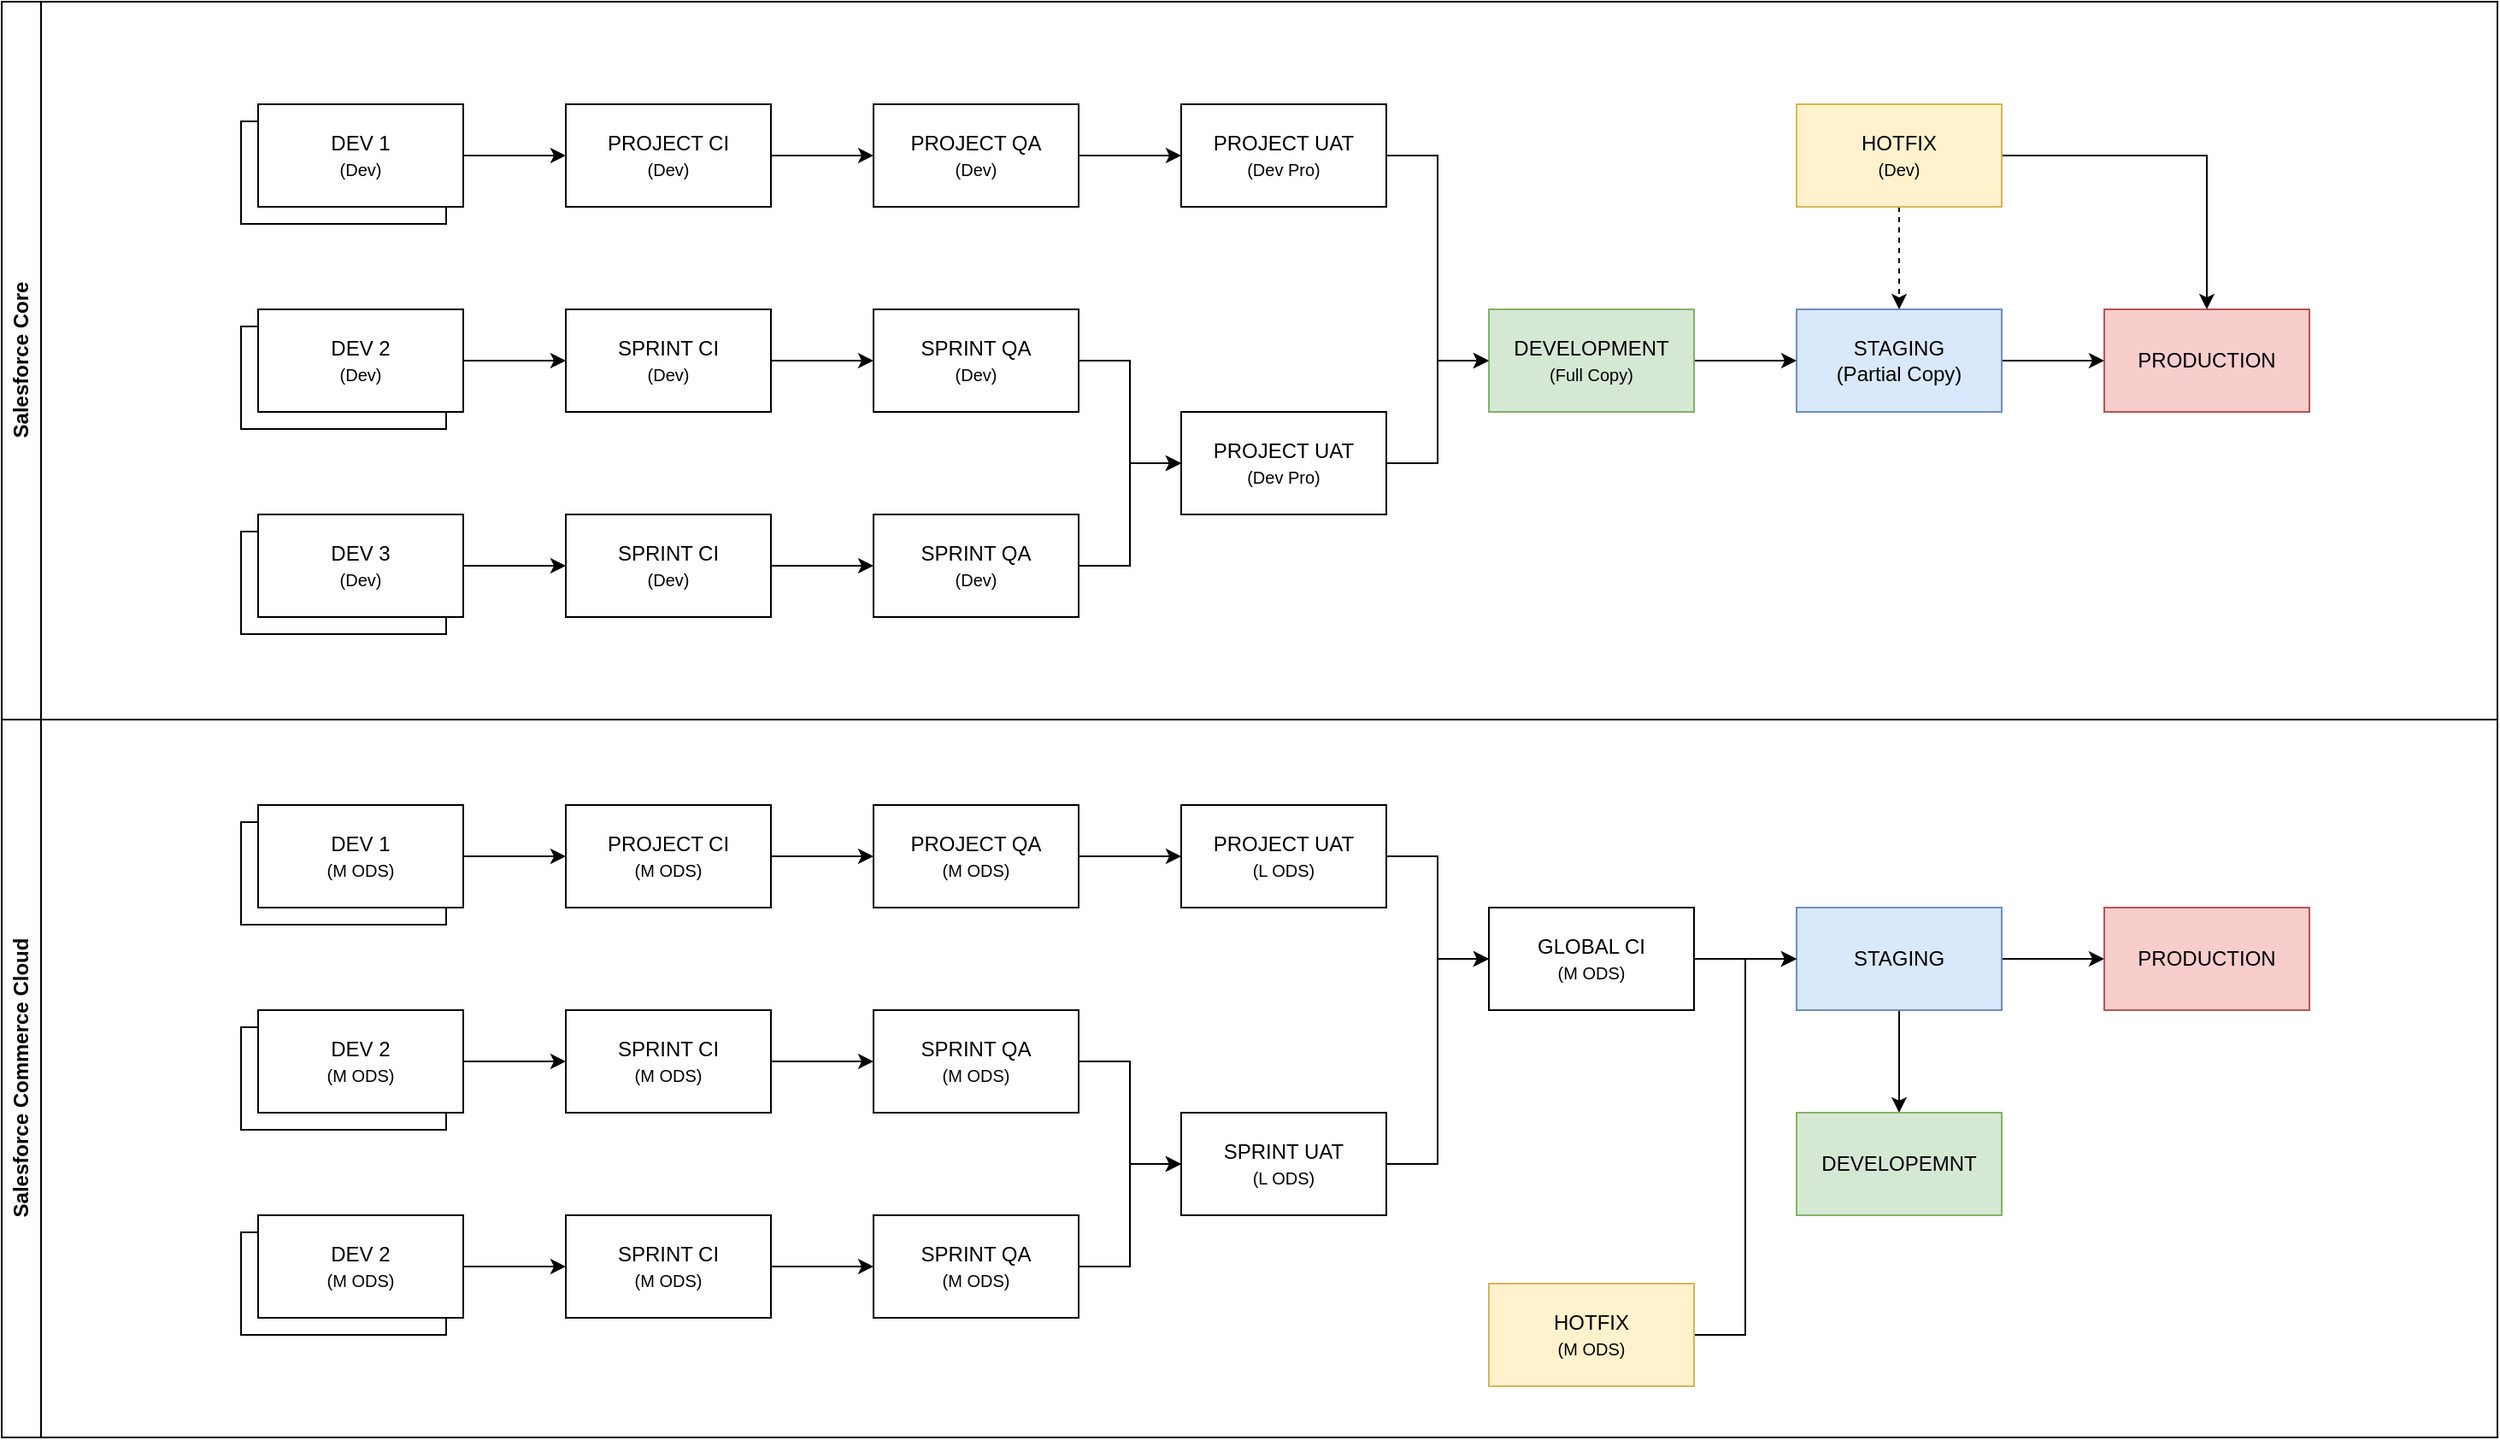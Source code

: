 <mxfile version="27.1.6">
  <diagram name="Page-1" id="wkuIgCJe66t2j2mm5l4u">
    <mxGraphModel dx="2381" dy="948" grid="1" gridSize="10" guides="1" tooltips="1" connect="1" arrows="1" fold="1" page="1" pageScale="1" pageWidth="827" pageHeight="1169" math="0" shadow="0">
      <root>
        <mxCell id="0" />
        <mxCell id="1" parent="0" />
        <mxCell id="cCStzNTXAHTxMMz0qUy2-59" value="" style="rounded=0;whiteSpace=wrap;html=1;" parent="1" vertex="1">
          <mxGeometry x="-50" y="180" width="120" height="60" as="geometry" />
        </mxCell>
        <mxCell id="cCStzNTXAHTxMMz0qUy2-57" value="" style="rounded=0;whiteSpace=wrap;html=1;" parent="1" vertex="1">
          <mxGeometry x="-50" y="710" width="120" height="60" as="geometry" />
        </mxCell>
        <mxCell id="cCStzNTXAHTxMMz0qUy2-16" style="edgeStyle=orthogonalEdgeStyle;rounded=0;orthogonalLoop=1;jettySize=auto;html=1;entryX=0;entryY=0.5;entryDx=0;entryDy=0;" parent="1" source="cCStzNTXAHTxMMz0qUy2-2" target="cCStzNTXAHTxMMz0qUy2-4" edge="1">
          <mxGeometry relative="1" as="geometry" />
        </mxCell>
        <mxCell id="cCStzNTXAHTxMMz0qUy2-17" style="edgeStyle=orthogonalEdgeStyle;rounded=0;orthogonalLoop=1;jettySize=auto;html=1;entryX=0;entryY=0.5;entryDx=0;entryDy=0;" parent="1" source="cCStzNTXAHTxMMz0qUy2-4" target="cCStzNTXAHTxMMz0qUy2-6" edge="1">
          <mxGeometry relative="1" as="geometry" />
        </mxCell>
        <mxCell id="cCStzNTXAHTxMMz0qUy2-4" value="PROJECT CI&lt;div&gt;&lt;span style=&quot;font-size: 10px;&quot;&gt;(M ODS)&lt;/span&gt;&lt;/div&gt;" style="rounded=0;whiteSpace=wrap;html=1;" parent="1" vertex="1">
          <mxGeometry x="140" y="580" width="120" height="60" as="geometry" />
        </mxCell>
        <mxCell id="cCStzNTXAHTxMMz0qUy2-18" style="edgeStyle=orthogonalEdgeStyle;rounded=0;orthogonalLoop=1;jettySize=auto;html=1;entryX=0;entryY=0.5;entryDx=0;entryDy=0;" parent="1" source="cCStzNTXAHTxMMz0qUy2-6" target="cCStzNTXAHTxMMz0qUy2-8" edge="1">
          <mxGeometry relative="1" as="geometry" />
        </mxCell>
        <mxCell id="cCStzNTXAHTxMMz0qUy2-6" value="PROJECT QA&lt;div&gt;&lt;span style=&quot;font-size: 10px;&quot;&gt;(M ODS)&lt;/span&gt;&lt;/div&gt;" style="rounded=0;whiteSpace=wrap;html=1;" parent="1" vertex="1">
          <mxGeometry x="320" y="580" width="120" height="60" as="geometry" />
        </mxCell>
        <mxCell id="cCStzNTXAHTxMMz0qUy2-27" style="edgeStyle=orthogonalEdgeStyle;rounded=0;orthogonalLoop=1;jettySize=auto;html=1;entryX=0;entryY=0.5;entryDx=0;entryDy=0;" parent="1" source="cCStzNTXAHTxMMz0qUy2-7" target="cCStzNTXAHTxMMz0qUy2-23" edge="1">
          <mxGeometry relative="1" as="geometry" />
        </mxCell>
        <mxCell id="cCStzNTXAHTxMMz0qUy2-19" style="edgeStyle=orthogonalEdgeStyle;rounded=0;orthogonalLoop=1;jettySize=auto;html=1;entryX=0;entryY=0.5;entryDx=0;entryDy=0;" parent="1" source="cCStzNTXAHTxMMz0qUy2-8" target="cCStzNTXAHTxMMz0qUy2-45" edge="1">
          <mxGeometry relative="1" as="geometry" />
        </mxCell>
        <mxCell id="cCStzNTXAHTxMMz0qUy2-8" value="PROJECT UAT&lt;div&gt;&lt;span style=&quot;font-size: 10px;&quot;&gt;(L ODS)&lt;/span&gt;&lt;/div&gt;" style="rounded=0;whiteSpace=wrap;html=1;" parent="1" vertex="1">
          <mxGeometry x="500" y="580" width="120" height="60" as="geometry" />
        </mxCell>
        <mxCell id="cCStzNTXAHTxMMz0qUy2-29" style="edgeStyle=orthogonalEdgeStyle;rounded=0;orthogonalLoop=1;jettySize=auto;html=1;entryX=0;entryY=0.5;entryDx=0;entryDy=0;" parent="1" source="cCStzNTXAHTxMMz0qUy2-9" target="cCStzNTXAHTxMMz0qUy2-12" edge="1">
          <mxGeometry relative="1" as="geometry" />
        </mxCell>
        <mxCell id="cCStzNTXAHTxMMz0qUy2-9" value="STAGING&lt;div&gt;(Partial Copy)&lt;/div&gt;" style="rounded=0;whiteSpace=wrap;html=1;fillColor=#dae8fc;strokeColor=#6c8ebf;" parent="1" vertex="1">
          <mxGeometry x="860" y="290" width="120" height="60" as="geometry" />
        </mxCell>
        <mxCell id="cCStzNTXAHTxMMz0qUy2-20" style="edgeStyle=orthogonalEdgeStyle;rounded=0;orthogonalLoop=1;jettySize=auto;html=1;exitX=1;exitY=0.5;exitDx=0;exitDy=0;entryX=0;entryY=0.5;entryDx=0;entryDy=0;" parent="1" source="cCStzNTXAHTxMMz0qUy2-10" target="cCStzNTXAHTxMMz0qUy2-13" edge="1">
          <mxGeometry relative="1" as="geometry" />
        </mxCell>
        <mxCell id="cCStzNTXAHTxMMz0qUy2-21" style="edgeStyle=orthogonalEdgeStyle;rounded=0;orthogonalLoop=1;jettySize=auto;html=1;entryX=0.5;entryY=0;entryDx=0;entryDy=0;" parent="1" source="cCStzNTXAHTxMMz0qUy2-10" target="cCStzNTXAHTxMMz0qUy2-14" edge="1">
          <mxGeometry relative="1" as="geometry" />
        </mxCell>
        <mxCell id="cCStzNTXAHTxMMz0qUy2-10" value="STAGING" style="rounded=0;whiteSpace=wrap;html=1;fillColor=#dae8fc;strokeColor=#6c8ebf;" parent="1" vertex="1">
          <mxGeometry x="860" y="640" width="120" height="60" as="geometry" />
        </mxCell>
        <mxCell id="cCStzNTXAHTxMMz0qUy2-12" value="PRODUCTION" style="rounded=0;whiteSpace=wrap;html=1;fillColor=#f8cecc;strokeColor=#b85450;" parent="1" vertex="1">
          <mxGeometry x="1040" y="290" width="120" height="60" as="geometry" />
        </mxCell>
        <mxCell id="cCStzNTXAHTxMMz0qUy2-13" value="PRODUCTION" style="rounded=0;whiteSpace=wrap;html=1;fillColor=#f8cecc;strokeColor=#b85450;" parent="1" vertex="1">
          <mxGeometry x="1040" y="640" width="120" height="60" as="geometry" />
        </mxCell>
        <mxCell id="cCStzNTXAHTxMMz0qUy2-14" value="DEVELOPEMNT" style="rounded=0;whiteSpace=wrap;html=1;fillColor=#d5e8d4;strokeColor=#82b366;" parent="1" vertex="1">
          <mxGeometry x="860" y="760" width="120" height="60" as="geometry" />
        </mxCell>
        <mxCell id="cCStzNTXAHTxMMz0qUy2-22" style="edgeStyle=orthogonalEdgeStyle;rounded=0;orthogonalLoop=1;jettySize=auto;html=1;" parent="1" source="cCStzNTXAHTxMMz0qUy2-15" target="cCStzNTXAHTxMMz0qUy2-12" edge="1">
          <mxGeometry relative="1" as="geometry" />
        </mxCell>
        <mxCell id="cCStzNTXAHTxMMz0qUy2-58" style="edgeStyle=orthogonalEdgeStyle;rounded=0;orthogonalLoop=1;jettySize=auto;html=1;dashed=1;" parent="1" source="cCStzNTXAHTxMMz0qUy2-15" target="cCStzNTXAHTxMMz0qUy2-9" edge="1">
          <mxGeometry relative="1" as="geometry" />
        </mxCell>
        <mxCell id="cCStzNTXAHTxMMz0qUy2-15" value="HOTFIX&lt;br&gt;&lt;font style=&quot;font-size: 10px;&quot;&gt;(Dev)&lt;/font&gt;" style="rounded=0;whiteSpace=wrap;html=1;fillColor=#fff2cc;strokeColor=#d6b656;" parent="1" vertex="1">
          <mxGeometry x="860" y="170" width="120" height="60" as="geometry" />
        </mxCell>
        <mxCell id="cCStzNTXAHTxMMz0qUy2-28" style="edgeStyle=orthogonalEdgeStyle;rounded=0;orthogonalLoop=1;jettySize=auto;html=1;entryX=0;entryY=0.5;entryDx=0;entryDy=0;" parent="1" source="cCStzNTXAHTxMMz0qUy2-23" target="cCStzNTXAHTxMMz0qUy2-9" edge="1">
          <mxGeometry relative="1" as="geometry" />
        </mxCell>
        <mxCell id="cCStzNTXAHTxMMz0qUy2-23" value="DEVELOPMENT&lt;div&gt;&lt;font style=&quot;font-size: 10px;&quot;&gt;(Full Copy)&lt;/font&gt;&lt;/div&gt;" style="rounded=0;whiteSpace=wrap;html=1;fillColor=#d5e8d4;strokeColor=#82b366;" parent="1" vertex="1">
          <mxGeometry x="680" y="290" width="120" height="60" as="geometry" />
        </mxCell>
        <mxCell id="cCStzNTXAHTxMMz0qUy2-30" style="edgeStyle=orthogonalEdgeStyle;rounded=0;orthogonalLoop=1;jettySize=auto;html=1;entryX=0;entryY=0.5;entryDx=0;entryDy=0;" parent="1" source="cCStzNTXAHTxMMz0qUy2-31" target="cCStzNTXAHTxMMz0qUy2-33" edge="1">
          <mxGeometry relative="1" as="geometry" />
        </mxCell>
        <mxCell id="cCStzNTXAHTxMMz0qUy2-31" value="DEV 1&lt;div&gt;&lt;span style=&quot;font-size: 10px;&quot;&gt;(Dev)&lt;/span&gt;&lt;/div&gt;" style="rounded=0;whiteSpace=wrap;html=1;" parent="1" vertex="1">
          <mxGeometry x="-40" y="170" width="120" height="60" as="geometry" />
        </mxCell>
        <mxCell id="cCStzNTXAHTxMMz0qUy2-32" style="edgeStyle=orthogonalEdgeStyle;rounded=0;orthogonalLoop=1;jettySize=auto;html=1;entryX=0;entryY=0.5;entryDx=0;entryDy=0;" parent="1" source="cCStzNTXAHTxMMz0qUy2-33" target="cCStzNTXAHTxMMz0qUy2-35" edge="1">
          <mxGeometry relative="1" as="geometry" />
        </mxCell>
        <mxCell id="cCStzNTXAHTxMMz0qUy2-33" value="PROJECT CI&lt;div&gt;&lt;span style=&quot;font-size: 10px;&quot;&gt;(Dev)&lt;/span&gt;&lt;/div&gt;" style="rounded=0;whiteSpace=wrap;html=1;" parent="1" vertex="1">
          <mxGeometry x="140" y="170" width="120" height="60" as="geometry" />
        </mxCell>
        <mxCell id="cCStzNTXAHTxMMz0qUy2-34" style="edgeStyle=orthogonalEdgeStyle;rounded=0;orthogonalLoop=1;jettySize=auto;html=1;entryX=0;entryY=0.5;entryDx=0;entryDy=0;" parent="1" source="cCStzNTXAHTxMMz0qUy2-35" target="cCStzNTXAHTxMMz0qUy2-36" edge="1">
          <mxGeometry relative="1" as="geometry" />
        </mxCell>
        <mxCell id="cCStzNTXAHTxMMz0qUy2-35" value="PROJECT QA&lt;div&gt;&lt;font style=&quot;font-size: 10px;&quot;&gt;(Dev)&lt;/font&gt;&lt;/div&gt;" style="rounded=0;whiteSpace=wrap;html=1;" parent="1" vertex="1">
          <mxGeometry x="320" y="170" width="120" height="60" as="geometry" />
        </mxCell>
        <mxCell id="cCStzNTXAHTxMMz0qUy2-37" style="edgeStyle=orthogonalEdgeStyle;rounded=0;orthogonalLoop=1;jettySize=auto;html=1;entryX=0;entryY=0.5;entryDx=0;entryDy=0;" parent="1" source="cCStzNTXAHTxMMz0qUy2-36" target="cCStzNTXAHTxMMz0qUy2-23" edge="1">
          <mxGeometry relative="1" as="geometry" />
        </mxCell>
        <mxCell id="cCStzNTXAHTxMMz0qUy2-36" value="PROJECT UAT&lt;div&gt;&lt;font style=&quot;font-size: 10px;&quot;&gt;(Dev Pro)&lt;/font&gt;&lt;/div&gt;" style="rounded=0;whiteSpace=wrap;html=1;" parent="1" vertex="1">
          <mxGeometry x="500" y="170" width="120" height="60" as="geometry" />
        </mxCell>
        <mxCell id="cCStzNTXAHTxMMz0qUy2-38" style="edgeStyle=orthogonalEdgeStyle;rounded=0;orthogonalLoop=1;jettySize=auto;html=1;entryX=0;entryY=0.5;entryDx=0;entryDy=0;" parent="1" source="cCStzNTXAHTxMMz0qUy2-39" target="cCStzNTXAHTxMMz0qUy2-41" edge="1">
          <mxGeometry relative="1" as="geometry" />
        </mxCell>
        <mxCell id="cCStzNTXAHTxMMz0qUy2-39" value="DEV 2&lt;div&gt;&lt;span style=&quot;font-size: 10px;&quot;&gt;(M ODS)&lt;/span&gt;&lt;/div&gt;" style="rounded=0;whiteSpace=wrap;html=1;" parent="1" vertex="1">
          <mxGeometry x="-40" y="700" width="120" height="60" as="geometry" />
        </mxCell>
        <mxCell id="cCStzNTXAHTxMMz0qUy2-40" style="edgeStyle=orthogonalEdgeStyle;rounded=0;orthogonalLoop=1;jettySize=auto;html=1;entryX=0;entryY=0.5;entryDx=0;entryDy=0;" parent="1" source="cCStzNTXAHTxMMz0qUy2-41" target="cCStzNTXAHTxMMz0qUy2-43" edge="1">
          <mxGeometry relative="1" as="geometry" />
        </mxCell>
        <mxCell id="cCStzNTXAHTxMMz0qUy2-41" value="SPRINT CI&lt;div&gt;&lt;span style=&quot;font-size: 10px;&quot;&gt;(M ODS)&lt;/span&gt;&lt;/div&gt;" style="rounded=0;whiteSpace=wrap;html=1;" parent="1" vertex="1">
          <mxGeometry x="140" y="700" width="120" height="60" as="geometry" />
        </mxCell>
        <mxCell id="cCStzNTXAHTxMMz0qUy2-42" style="edgeStyle=orthogonalEdgeStyle;rounded=0;orthogonalLoop=1;jettySize=auto;html=1;entryX=0;entryY=0.5;entryDx=0;entryDy=0;" parent="1" source="cCStzNTXAHTxMMz0qUy2-43" target="cCStzNTXAHTxMMz0qUy2-44" edge="1">
          <mxGeometry relative="1" as="geometry" />
        </mxCell>
        <mxCell id="cCStzNTXAHTxMMz0qUy2-43" value="SPRINT QA&lt;div&gt;&lt;span style=&quot;font-size: 10px;&quot;&gt;(M ODS)&lt;/span&gt;&lt;/div&gt;" style="rounded=0;whiteSpace=wrap;html=1;" parent="1" vertex="1">
          <mxGeometry x="320" y="700" width="120" height="60" as="geometry" />
        </mxCell>
        <mxCell id="cCStzNTXAHTxMMz0qUy2-47" style="edgeStyle=orthogonalEdgeStyle;rounded=0;orthogonalLoop=1;jettySize=auto;html=1;entryX=0;entryY=0.5;entryDx=0;entryDy=0;" parent="1" source="cCStzNTXAHTxMMz0qUy2-45" target="cCStzNTXAHTxMMz0qUy2-10" edge="1">
          <mxGeometry relative="1" as="geometry" />
        </mxCell>
        <mxCell id="cCStzNTXAHTxMMz0qUy2-45" value="GLOBAL CI&lt;div&gt;&lt;span style=&quot;font-size: 10px;&quot;&gt;(M ODS)&lt;/span&gt;&lt;/div&gt;" style="rounded=0;whiteSpace=wrap;html=1;" parent="1" vertex="1">
          <mxGeometry x="680" y="640" width="120" height="60" as="geometry" />
        </mxCell>
        <mxCell id="cCStzNTXAHTxMMz0qUy2-46" style="edgeStyle=orthogonalEdgeStyle;rounded=0;orthogonalLoop=1;jettySize=auto;html=1;entryX=0;entryY=0.5;entryDx=0;entryDy=0;exitX=1;exitY=0.5;exitDx=0;exitDy=0;" parent="1" source="cCStzNTXAHTxMMz0qUy2-44" target="cCStzNTXAHTxMMz0qUy2-45" edge="1">
          <mxGeometry relative="1" as="geometry">
            <mxPoint x="640" y="620" as="sourcePoint" />
            <mxPoint x="690" y="680" as="targetPoint" />
          </mxGeometry>
        </mxCell>
        <mxCell id="cCStzNTXAHTxMMz0qUy2-49" style="edgeStyle=orthogonalEdgeStyle;rounded=0;orthogonalLoop=1;jettySize=auto;html=1;entryX=0;entryY=0.5;entryDx=0;entryDy=0;" parent="1" source="cCStzNTXAHTxMMz0qUy2-48" target="cCStzNTXAHTxMMz0qUy2-10" edge="1">
          <mxGeometry relative="1" as="geometry" />
        </mxCell>
        <mxCell id="cCStzNTXAHTxMMz0qUy2-48" value="HOTFIX&lt;div&gt;&lt;font style=&quot;font-size: 10px;&quot;&gt;(M ODS)&lt;/font&gt;&lt;/div&gt;" style="rounded=0;whiteSpace=wrap;html=1;fillColor=#fff2cc;strokeColor=#d6b656;" parent="1" vertex="1">
          <mxGeometry x="680" y="860" width="120" height="60" as="geometry" />
        </mxCell>
        <mxCell id="cCStzNTXAHTxMMz0qUy2-50" value="Salesforce Core" style="swimlane;horizontal=0;whiteSpace=wrap;html=1;" parent="1" vertex="1">
          <mxGeometry x="-190" y="110" width="1460" height="420" as="geometry" />
        </mxCell>
        <mxCell id="cCStzNTXAHTxMMz0qUy2-24" style="edgeStyle=orthogonalEdgeStyle;rounded=0;orthogonalLoop=1;jettySize=auto;html=1;entryX=0;entryY=0.5;entryDx=0;entryDy=0;" parent="cCStzNTXAHTxMMz0qUy2-50" source="cCStzNTXAHTxMMz0qUy2-1" target="cCStzNTXAHTxMMz0qUy2-3" edge="1">
          <mxGeometry relative="1" as="geometry" />
        </mxCell>
        <mxCell id="cCStzNTXAHTxMMz0qUy2-25" style="edgeStyle=orthogonalEdgeStyle;rounded=0;orthogonalLoop=1;jettySize=auto;html=1;entryX=0;entryY=0.5;entryDx=0;entryDy=0;" parent="cCStzNTXAHTxMMz0qUy2-50" source="cCStzNTXAHTxMMz0qUy2-3" target="cCStzNTXAHTxMMz0qUy2-5" edge="1">
          <mxGeometry relative="1" as="geometry" />
        </mxCell>
        <mxCell id="cCStzNTXAHTxMMz0qUy2-3" value="SPRINT CI&lt;div&gt;&lt;span style=&quot;font-size: 10px;&quot;&gt;(Dev)&lt;/span&gt;&lt;/div&gt;" style="rounded=0;whiteSpace=wrap;html=1;" parent="cCStzNTXAHTxMMz0qUy2-50" vertex="1">
          <mxGeometry x="330" y="180" width="120" height="60" as="geometry" />
        </mxCell>
        <mxCell id="cCStzNTXAHTxMMz0qUy2-26" style="edgeStyle=orthogonalEdgeStyle;rounded=0;orthogonalLoop=1;jettySize=auto;html=1;entryX=0;entryY=0.5;entryDx=0;entryDy=0;" parent="cCStzNTXAHTxMMz0qUy2-50" source="cCStzNTXAHTxMMz0qUy2-5" target="cCStzNTXAHTxMMz0qUy2-7" edge="1">
          <mxGeometry relative="1" as="geometry" />
        </mxCell>
        <mxCell id="cCStzNTXAHTxMMz0qUy2-5" value="SPRINT QA&lt;div&gt;&lt;span style=&quot;font-size: 10px;&quot;&gt;(Dev)&lt;/span&gt;&lt;/div&gt;" style="rounded=0;whiteSpace=wrap;html=1;" parent="cCStzNTXAHTxMMz0qUy2-50" vertex="1">
          <mxGeometry x="510" y="180" width="120" height="60" as="geometry" />
        </mxCell>
        <mxCell id="cCStzNTXAHTxMMz0qUy2-60" value="" style="rounded=0;whiteSpace=wrap;html=1;" parent="cCStzNTXAHTxMMz0qUy2-50" vertex="1">
          <mxGeometry x="140" y="190" width="120" height="60" as="geometry" />
        </mxCell>
        <mxCell id="cCStzNTXAHTxMMz0qUy2-1" value="DEV 2&lt;div&gt;&lt;span style=&quot;font-size: 10px;&quot;&gt;(Dev)&lt;/span&gt;&lt;/div&gt;" style="rounded=0;whiteSpace=wrap;html=1;" parent="cCStzNTXAHTxMMz0qUy2-50" vertex="1">
          <mxGeometry x="150" y="180" width="120" height="60" as="geometry" />
        </mxCell>
        <mxCell id="cCStzNTXAHTxMMz0qUy2-7" value="PROJECT UAT&lt;div&gt;&lt;font style=&quot;font-size: 10px;&quot;&gt;(Dev Pro)&lt;/font&gt;&lt;/div&gt;" style="rounded=0;whiteSpace=wrap;html=1;" parent="cCStzNTXAHTxMMz0qUy2-50" vertex="1">
          <mxGeometry x="690" y="240" width="120" height="60" as="geometry" />
        </mxCell>
        <mxCell id="cCStzNTXAHTxMMz0qUy2-61" style="edgeStyle=orthogonalEdgeStyle;rounded=0;orthogonalLoop=1;jettySize=auto;html=1;entryX=0;entryY=0.5;entryDx=0;entryDy=0;" parent="cCStzNTXAHTxMMz0qUy2-50" source="cCStzNTXAHTxMMz0qUy2-67" target="cCStzNTXAHTxMMz0qUy2-63" edge="1">
          <mxGeometry relative="1" as="geometry" />
        </mxCell>
        <mxCell id="cCStzNTXAHTxMMz0qUy2-62" style="edgeStyle=orthogonalEdgeStyle;rounded=0;orthogonalLoop=1;jettySize=auto;html=1;entryX=0;entryY=0.5;entryDx=0;entryDy=0;" parent="cCStzNTXAHTxMMz0qUy2-50" source="cCStzNTXAHTxMMz0qUy2-63" target="cCStzNTXAHTxMMz0qUy2-65" edge="1">
          <mxGeometry relative="1" as="geometry" />
        </mxCell>
        <mxCell id="cCStzNTXAHTxMMz0qUy2-63" value="SPRINT CI&lt;div&gt;&lt;span style=&quot;font-size: 10px;&quot;&gt;(Dev)&lt;/span&gt;&lt;/div&gt;" style="rounded=0;whiteSpace=wrap;html=1;" parent="cCStzNTXAHTxMMz0qUy2-50" vertex="1">
          <mxGeometry x="330" y="300" width="120" height="60" as="geometry" />
        </mxCell>
        <mxCell id="cCStzNTXAHTxMMz0qUy2-64" style="edgeStyle=orthogonalEdgeStyle;rounded=0;orthogonalLoop=1;jettySize=auto;html=1;entryX=0;entryY=0.5;entryDx=0;entryDy=0;" parent="cCStzNTXAHTxMMz0qUy2-50" source="cCStzNTXAHTxMMz0qUy2-65" target="cCStzNTXAHTxMMz0qUy2-7" edge="1">
          <mxGeometry relative="1" as="geometry">
            <mxPoint x="690" y="330" as="targetPoint" />
          </mxGeometry>
        </mxCell>
        <mxCell id="cCStzNTXAHTxMMz0qUy2-65" value="SPRINT QA&lt;div&gt;&lt;span style=&quot;font-size: 10px;&quot;&gt;(Dev)&lt;/span&gt;&lt;/div&gt;" style="rounded=0;whiteSpace=wrap;html=1;" parent="cCStzNTXAHTxMMz0qUy2-50" vertex="1">
          <mxGeometry x="510" y="300" width="120" height="60" as="geometry" />
        </mxCell>
        <mxCell id="cCStzNTXAHTxMMz0qUy2-66" value="" style="rounded=0;whiteSpace=wrap;html=1;" parent="cCStzNTXAHTxMMz0qUy2-50" vertex="1">
          <mxGeometry x="140" y="310" width="120" height="60" as="geometry" />
        </mxCell>
        <mxCell id="cCStzNTXAHTxMMz0qUy2-67" value="DEV 3&lt;div&gt;&lt;span style=&quot;font-size: 10px;&quot;&gt;(Dev)&lt;/span&gt;&lt;/div&gt;" style="rounded=0;whiteSpace=wrap;html=1;" parent="cCStzNTXAHTxMMz0qUy2-50" vertex="1">
          <mxGeometry x="150" y="300" width="120" height="60" as="geometry" />
        </mxCell>
        <mxCell id="cCStzNTXAHTxMMz0qUy2-51" value="Salesforce Commerce Cloud" style="swimlane;horizontal=0;whiteSpace=wrap;html=1;" parent="1" vertex="1">
          <mxGeometry x="-190" y="530" width="1460" height="420" as="geometry" />
        </mxCell>
        <mxCell id="cCStzNTXAHTxMMz0qUy2-56" value="" style="rounded=0;whiteSpace=wrap;html=1;" parent="cCStzNTXAHTxMMz0qUy2-51" vertex="1">
          <mxGeometry x="140" y="60" width="120" height="60" as="geometry" />
        </mxCell>
        <mxCell id="cCStzNTXAHTxMMz0qUy2-69" value="" style="rounded=0;whiteSpace=wrap;html=1;" parent="cCStzNTXAHTxMMz0qUy2-51" vertex="1">
          <mxGeometry x="140" y="300" width="120" height="60" as="geometry" />
        </mxCell>
        <mxCell id="cCStzNTXAHTxMMz0qUy2-70" style="edgeStyle=orthogonalEdgeStyle;rounded=0;orthogonalLoop=1;jettySize=auto;html=1;entryX=0;entryY=0.5;entryDx=0;entryDy=0;" parent="cCStzNTXAHTxMMz0qUy2-51" source="cCStzNTXAHTxMMz0qUy2-71" target="cCStzNTXAHTxMMz0qUy2-73" edge="1">
          <mxGeometry relative="1" as="geometry" />
        </mxCell>
        <mxCell id="cCStzNTXAHTxMMz0qUy2-71" value="DEV 2&lt;div&gt;&lt;span style=&quot;font-size: 10px;&quot;&gt;(M ODS)&lt;/span&gt;&lt;/div&gt;" style="rounded=0;whiteSpace=wrap;html=1;" parent="cCStzNTXAHTxMMz0qUy2-51" vertex="1">
          <mxGeometry x="150" y="290" width="120" height="60" as="geometry" />
        </mxCell>
        <mxCell id="cCStzNTXAHTxMMz0qUy2-72" style="edgeStyle=orthogonalEdgeStyle;rounded=0;orthogonalLoop=1;jettySize=auto;html=1;entryX=0;entryY=0.5;entryDx=0;entryDy=0;" parent="cCStzNTXAHTxMMz0qUy2-51" source="cCStzNTXAHTxMMz0qUy2-73" target="cCStzNTXAHTxMMz0qUy2-75" edge="1">
          <mxGeometry relative="1" as="geometry" />
        </mxCell>
        <mxCell id="cCStzNTXAHTxMMz0qUy2-73" value="SPRINT CI&lt;div&gt;&lt;span style=&quot;font-size: 10px;&quot;&gt;(M ODS)&lt;/span&gt;&lt;/div&gt;" style="rounded=0;whiteSpace=wrap;html=1;" parent="cCStzNTXAHTxMMz0qUy2-51" vertex="1">
          <mxGeometry x="330" y="290" width="120" height="60" as="geometry" />
        </mxCell>
        <mxCell id="cCStzNTXAHTxMMz0qUy2-75" value="SPRINT QA&lt;div&gt;&lt;span style=&quot;font-size: 10px;&quot;&gt;(M ODS)&lt;/span&gt;&lt;/div&gt;" style="rounded=0;whiteSpace=wrap;html=1;" parent="cCStzNTXAHTxMMz0qUy2-51" vertex="1">
          <mxGeometry x="510" y="290" width="120" height="60" as="geometry" />
        </mxCell>
        <mxCell id="cCStzNTXAHTxMMz0qUy2-44" value="SPRINT UAT&lt;div&gt;&lt;span style=&quot;font-size: 10px;&quot;&gt;(L ODS)&lt;/span&gt;&lt;/div&gt;" style="rounded=0;whiteSpace=wrap;html=1;" parent="cCStzNTXAHTxMMz0qUy2-51" vertex="1">
          <mxGeometry x="690" y="230" width="120" height="60" as="geometry" />
        </mxCell>
        <mxCell id="cCStzNTXAHTxMMz0qUy2-74" style="edgeStyle=orthogonalEdgeStyle;rounded=0;orthogonalLoop=1;jettySize=auto;html=1;entryX=0;entryY=0.5;entryDx=0;entryDy=0;" parent="cCStzNTXAHTxMMz0qUy2-51" source="cCStzNTXAHTxMMz0qUy2-75" target="cCStzNTXAHTxMMz0qUy2-44" edge="1">
          <mxGeometry relative="1" as="geometry">
            <mxPoint x="690" y="320" as="targetPoint" />
          </mxGeometry>
        </mxCell>
        <mxCell id="cCStzNTXAHTxMMz0qUy2-2" value="DEV 1&lt;div&gt;&lt;span style=&quot;font-size: 10px;&quot;&gt;(M ODS)&lt;/span&gt;&lt;/div&gt;" style="rounded=0;whiteSpace=wrap;html=1;" parent="1" vertex="1">
          <mxGeometry x="-40" y="580" width="120" height="60" as="geometry" />
        </mxCell>
      </root>
    </mxGraphModel>
  </diagram>
</mxfile>
